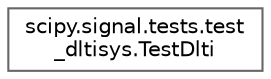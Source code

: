 digraph "Graphical Class Hierarchy"
{
 // LATEX_PDF_SIZE
  bgcolor="transparent";
  edge [fontname=Helvetica,fontsize=10,labelfontname=Helvetica,labelfontsize=10];
  node [fontname=Helvetica,fontsize=10,shape=box,height=0.2,width=0.4];
  rankdir="LR";
  Node0 [id="Node000000",label="scipy.signal.tests.test\l_dltisys.TestDlti",height=0.2,width=0.4,color="grey40", fillcolor="white", style="filled",URL="$db/d80/classscipy_1_1signal_1_1tests_1_1test__dltisys_1_1TestDlti.html",tooltip=" "];
}
